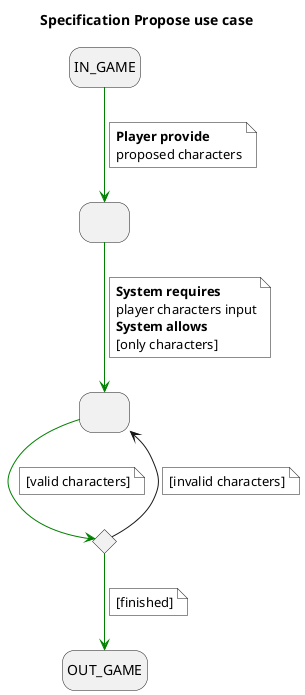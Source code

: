 @startuml
title Specification Propose use case
skinparam NoteBackgroundColor white
hide empty description
state userRequiresCompareWord as " "
state compareWord as " "
state ifValidPropose <<choice>>

IN_GAME -[#green]-> userRequiresCompareWord
note on link #white
  <b>Player provide
  proposed characters
end note
userRequiresCompareWord -[#green]-> compareWord
note on link #white
  <b>System requires
  player characters input
  <b>System allows
  [only characters]
end note
compareWord -[#green]-> ifValidPropose
note on link #white
  [valid characters]
end note
ifValidPropose --> compareWord
note on link #white
  [invalid characters]
end note
ifValidPropose -[#green]-> OUT_GAME
note on link #white
  [finished]
end note
@enduml